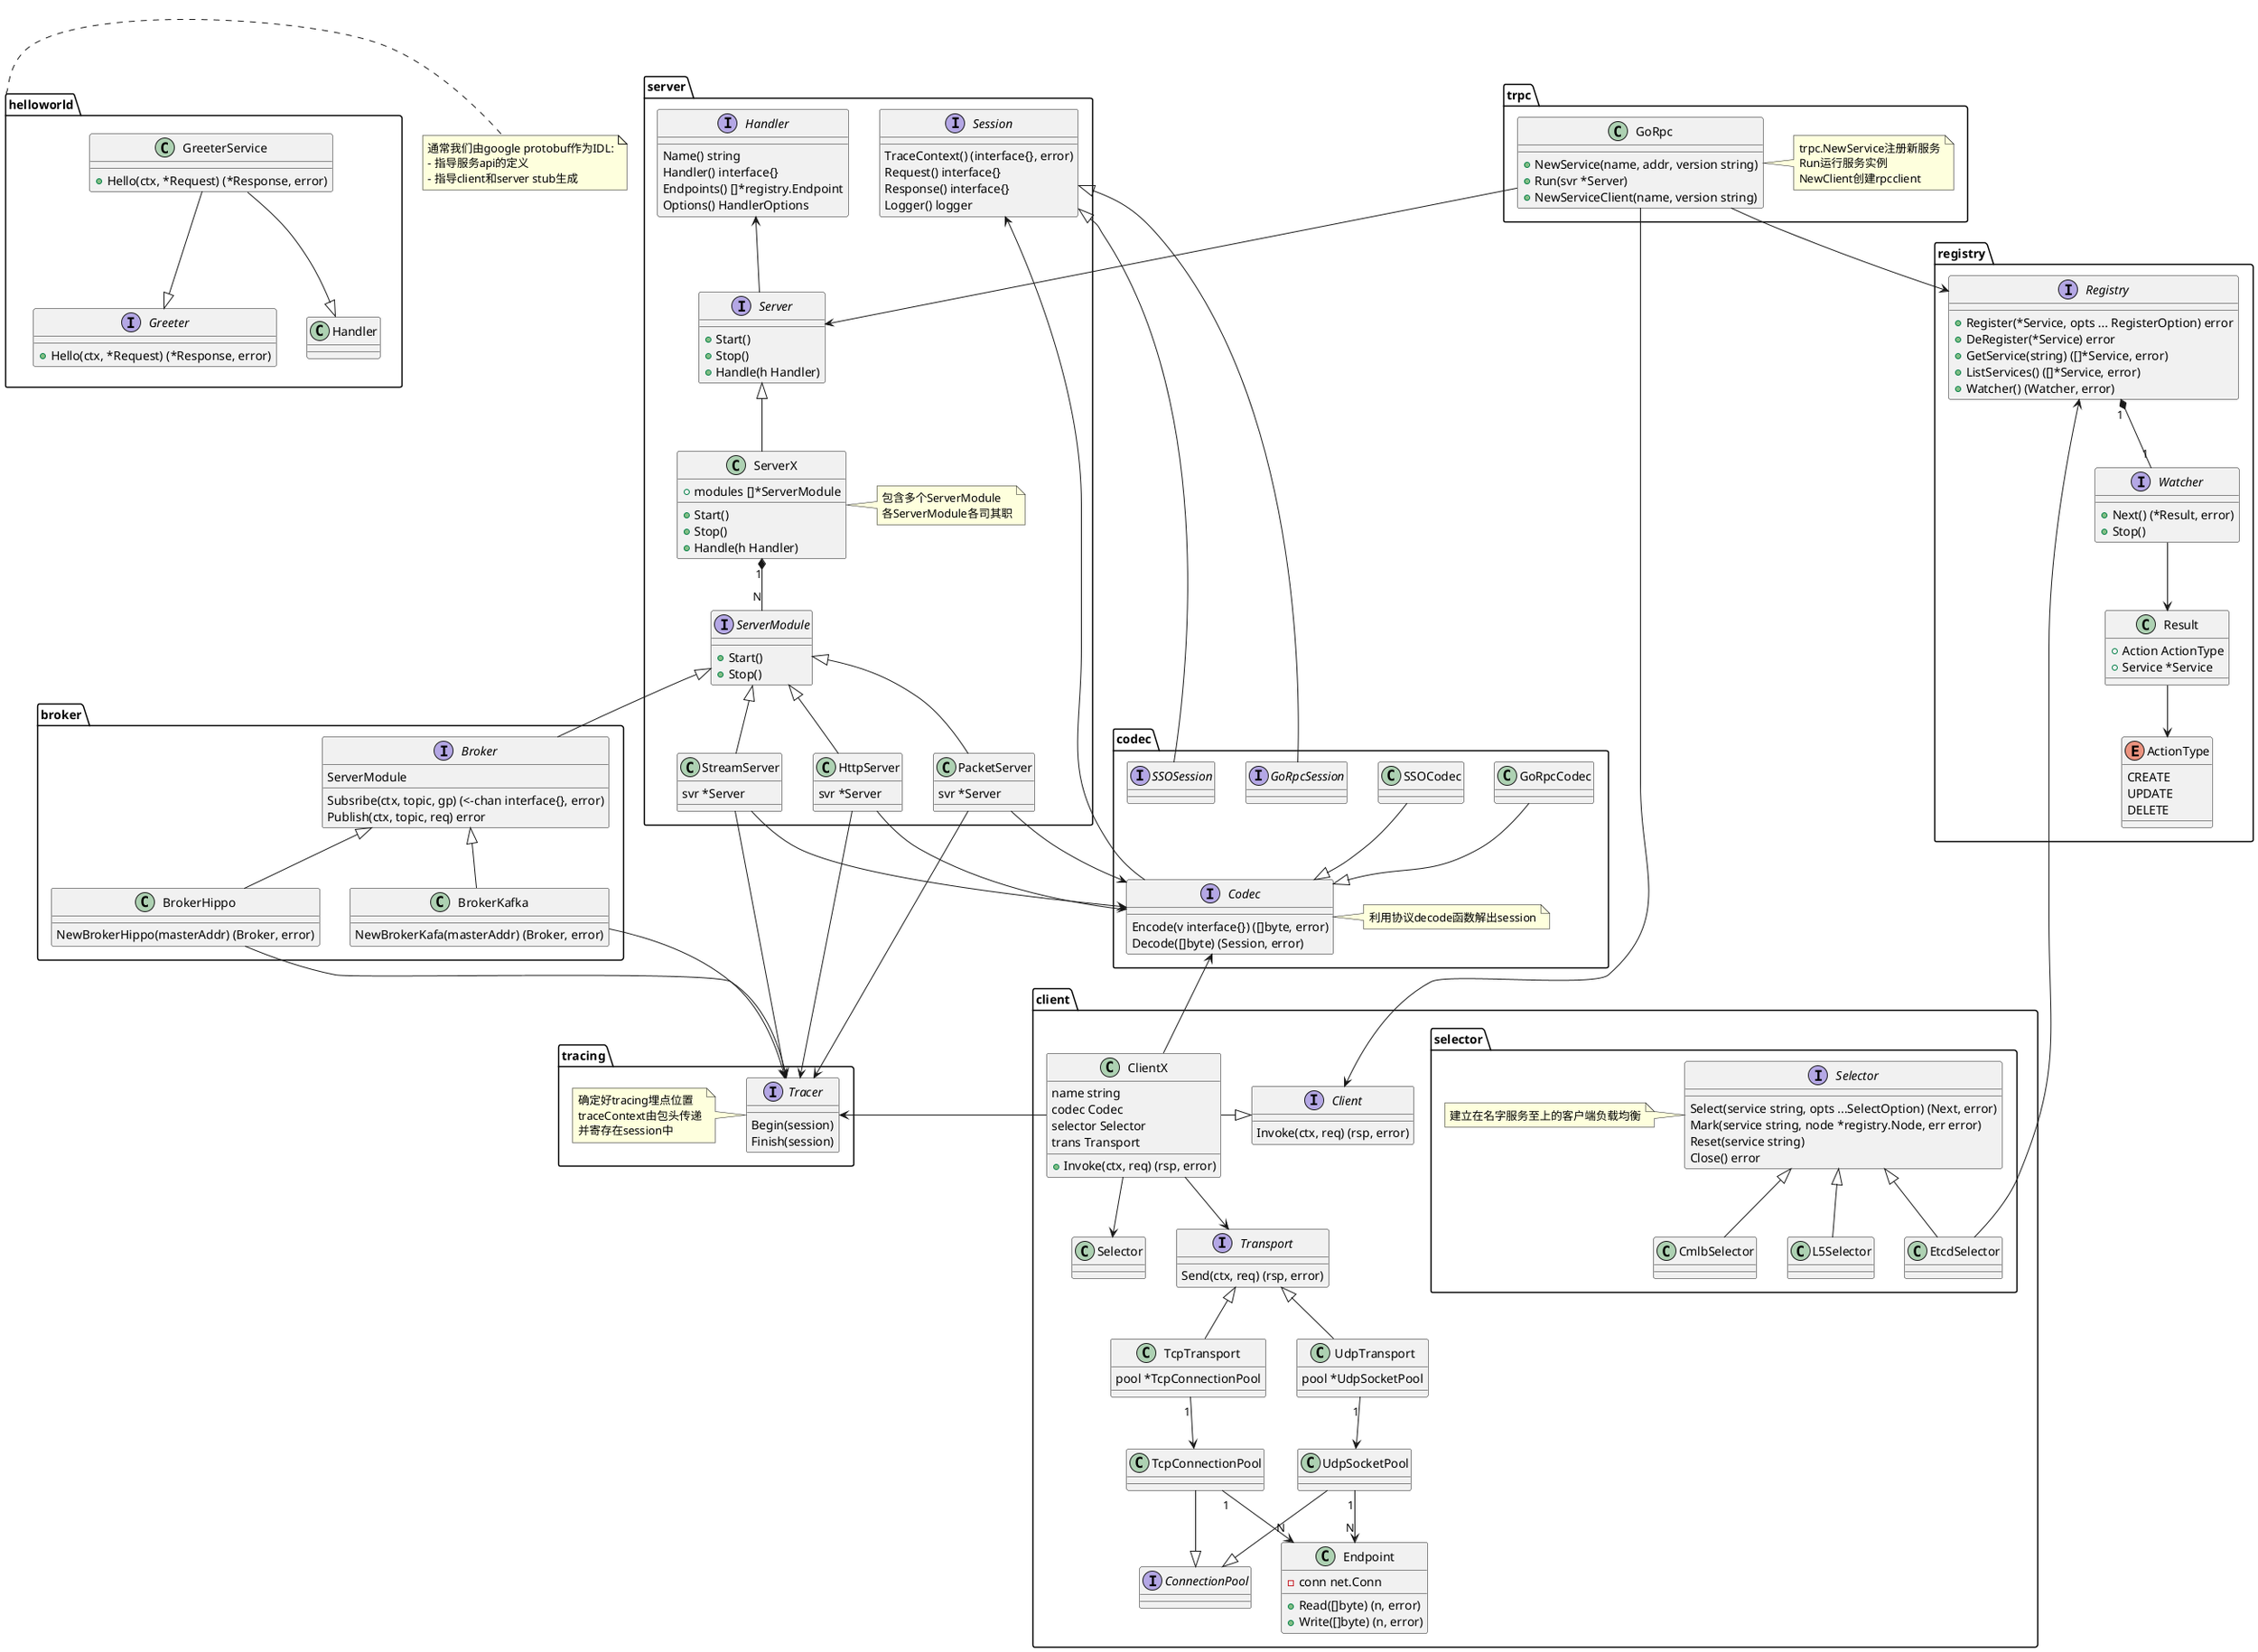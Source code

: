 @startuml

package "helloworld" {

    interface Greeter {
        +Hello(ctx, *Request) (*Response, error)
    }

    class GreeterService {
        +Hello(ctx, *Request) (*Response, error)
    }
    GreeterService --|> Greeter
    GreeterService --|> Handler
}
note right of helloworld
    通常我们由google protobuf作为IDL:
    - 指导服务api的定义
    - 指导client和server stub生成
end note

package "server" {
    interface Server {
        +Start()
        +Stop()
        +Handle(h Handler)
    }

    interface ServerModule {
        +Start()
        +Stop()
    }

    class ServerX {
        +modules []*ServerModule
        +Start()
        +Stop()
        +Handle(h Handler)
    }
    ServerX -up-|> Server
    ServerX "1" *-down- "N" ServerModule
    note right of ServerX
        包含多个ServerModule
        各ServerModule各司其职
    end note

    class PacketServer {
        svr *Server
    }
    PacketServer -up-|> ServerModule

    class StreamServer {
        svr *Server
    }
    StreamServer -up-|> ServerModule

    class HttpServer {
        svr *Server
    }
    HttpServer -up-|> ServerModule

    interface Handler {
    	Name() string
    	Handler() interface{}
    	Endpoints() []*registry.Endpoint
    	Options() HandlerOptions
    }
    Server -up-> Handler
    'note left of Handler : type GreeterService struct{} \nfunc (s *GreeterService) Hello(ctx, req) (rsp, error)

    interface Session {
        TraceContext() (interface{}, error)
        Request() interface{}
        Response() interface{}
        Logger() logger
    }
}

package "codec" {
    interface Codec {
        Encode(v interface{}) ([]byte, error)
        Decode([]byte) (Session, error)
    }
    'note bottom of Codec: Decode data as Session or ...
    Codec --> Session
    note right of Codec
       利用协议decode函数解出session
    end note

    StreamServer -down-> Codec
    PacketServer -down-> Codec
    HttpServer -down-> Codec

    GoRpcCodec --|> Codec
    SSOCodec --|> Codec

    interface GoRpcSession {
    }
    GoRpcSession --|> Session

    interface SSOSession {
    }
    SSOSession -up-|> Session
}

package "registry" {
    interface Registry {
        +Register(*Service, opts ... RegisterOption) error
        +DeRegister(*Service) error
        +GetService(string) ([]*Service, error)
        +ListServices() ([]*Service, error)
        +Watcher() (Watcher, error)
    }
    Registry "1" *-- "1" Watcher

    interface Watcher {
        +Next() (*Result, error)
        +Stop()
    }
    Watcher --> Result

    class Result {
        +Action ActionType
        +Service *Service
    }
    enum ActionType {
        CREATE
        UPDATE
        DELETE
    }
    Result --> ActionType
}



package "client" {

    interface Client {
        Invoke(ctx, req) (rsp, error)
    }

    interface Transport {
        Send(ctx, req) (rsp, error)
    }
    class TcpTransport {
        pool *TcpConnectionPool
    }
    TcpTransport "1" --> "TcpConnectionPool"
    TcpTransport -up-|> Transport

    class UdpTransport {
        pool *UdpSocketPool
    }
    UdpTransport "1" --> "UdpSocketPool"
    UdpTransport -up-|> Transport


    interface ConnectionPool {
    }
    TcpConnectionPool --|> ConnectionPool
    UdpSocketPool --|> ConnectionPool

    TcpConnectionPool "1" --> "N" Endpoint
    UdpSocketPool "1" --> "N" Endpoint

    class Endpoint {
        -conn net.Conn
        +Read([]byte) (n, error)
        +Write([]byte) (n, error)
    }

    class ClientX {
        name string
        codec Codec
        selector Selector
        trans Transport
        +Invoke(ctx, req) (rsp, error)
    }
    ClientX -left-|> Client
    ClientX -up-> Codec
    ClientX --> Transport
    ClientX --> Selector


    package "selector" {
        interface Selector {
	        Select(service string, opts ...SelectOption) (Next, error)
	        Mark(service string, node *registry.Node, err error)
	        Reset(service string)
	        Close() error
        }
        note left of Selector
            建立在名字服务至上的客户端负载均衡
        end note

        L5Selector -up-|> Selector
        CmlbSelector -up-|> Selector
        EtcdSelector -up-|> Selector
        EtcdSelector -up-> Registry
    }
}

package "trpc" {
    class GoRpc {
        +NewService(name, addr, version string)
        +Run(svr *Server)
        +NewServiceClient(name, version string)
    }
    GoRpc --> Registry
    GoRpc --> Server
    GoRpc --> Client
    note right of GoRpc
        trpc.NewService注册新服务
        Run运行服务实例
        NewClient创建rpcclient
    end note
}


package "broker" {
    interface Broker {
        ServerModule
        Subsribe(ctx, topic, gp) (<-chan interface{}, error)
        Publish(ctx, topic, req) error
    }
    Broker -up-|> ServerModule

    class BrokerHippo {
        NewBrokerHippo(masterAddr) (Broker, error)
    }
    BrokerHippo -up-|> Broker

    class BrokerKafka {
        NewBrokerKafa(masterAddr) (Broker, error)
    }
    BrokerKafka -up-|> Broker
}

package "tracing" {
    interface Tracer {
        Begin(session)
        Finish(session)
    }
    PacketServer -down-> Tracer
    StreamServer -down-> Tracer
    HttpServer -down-> Tracer

    BrokerKafka -down-> Tracer
    BrokerHippo -down-> Tracer

    ClientX -left-> Tracer

    note left of Tracer
        确定好tracing埋点位置
        traceContext由包头传递
        并寄存在session中
    end note

}

@enduml